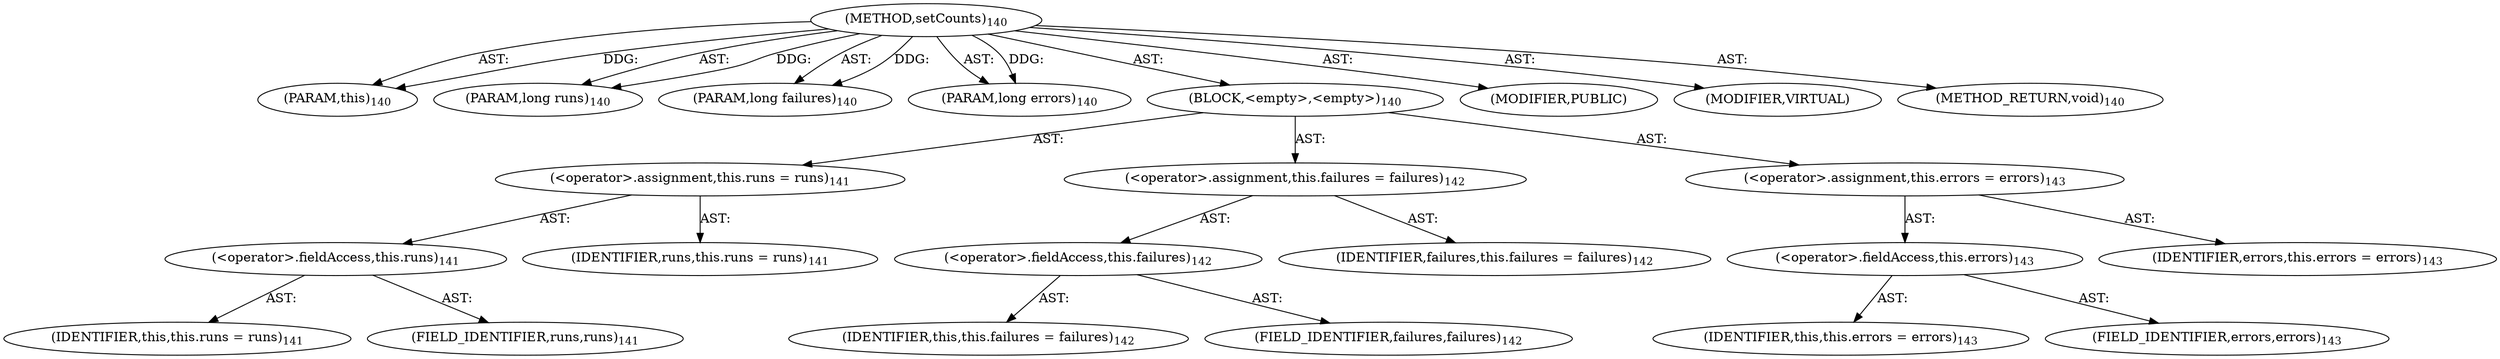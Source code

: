 digraph "setCounts" {  
"111669149703" [label = <(METHOD,setCounts)<SUB>140</SUB>> ]
"115964116992" [label = <(PARAM,this)<SUB>140</SUB>> ]
"115964117009" [label = <(PARAM,long runs)<SUB>140</SUB>> ]
"115964117010" [label = <(PARAM,long failures)<SUB>140</SUB>> ]
"115964117011" [label = <(PARAM,long errors)<SUB>140</SUB>> ]
"25769803783" [label = <(BLOCK,&lt;empty&gt;,&lt;empty&gt;)<SUB>140</SUB>> ]
"30064771104" [label = <(&lt;operator&gt;.assignment,this.runs = runs)<SUB>141</SUB>> ]
"30064771105" [label = <(&lt;operator&gt;.fieldAccess,this.runs)<SUB>141</SUB>> ]
"68719476736" [label = <(IDENTIFIER,this,this.runs = runs)<SUB>141</SUB>> ]
"55834574864" [label = <(FIELD_IDENTIFIER,runs,runs)<SUB>141</SUB>> ]
"68719476766" [label = <(IDENTIFIER,runs,this.runs = runs)<SUB>141</SUB>> ]
"30064771106" [label = <(&lt;operator&gt;.assignment,this.failures = failures)<SUB>142</SUB>> ]
"30064771107" [label = <(&lt;operator&gt;.fieldAccess,this.failures)<SUB>142</SUB>> ]
"68719476737" [label = <(IDENTIFIER,this,this.failures = failures)<SUB>142</SUB>> ]
"55834574865" [label = <(FIELD_IDENTIFIER,failures,failures)<SUB>142</SUB>> ]
"68719476767" [label = <(IDENTIFIER,failures,this.failures = failures)<SUB>142</SUB>> ]
"30064771108" [label = <(&lt;operator&gt;.assignment,this.errors = errors)<SUB>143</SUB>> ]
"30064771109" [label = <(&lt;operator&gt;.fieldAccess,this.errors)<SUB>143</SUB>> ]
"68719476738" [label = <(IDENTIFIER,this,this.errors = errors)<SUB>143</SUB>> ]
"55834574866" [label = <(FIELD_IDENTIFIER,errors,errors)<SUB>143</SUB>> ]
"68719476768" [label = <(IDENTIFIER,errors,this.errors = errors)<SUB>143</SUB>> ]
"133143986197" [label = <(MODIFIER,PUBLIC)> ]
"133143986198" [label = <(MODIFIER,VIRTUAL)> ]
"128849018887" [label = <(METHOD_RETURN,void)<SUB>140</SUB>> ]
  "111669149703" -> "115964116992"  [ label = "AST: "] 
  "111669149703" -> "115964117009"  [ label = "AST: "] 
  "111669149703" -> "115964117010"  [ label = "AST: "] 
  "111669149703" -> "115964117011"  [ label = "AST: "] 
  "111669149703" -> "25769803783"  [ label = "AST: "] 
  "111669149703" -> "133143986197"  [ label = "AST: "] 
  "111669149703" -> "133143986198"  [ label = "AST: "] 
  "111669149703" -> "128849018887"  [ label = "AST: "] 
  "25769803783" -> "30064771104"  [ label = "AST: "] 
  "25769803783" -> "30064771106"  [ label = "AST: "] 
  "25769803783" -> "30064771108"  [ label = "AST: "] 
  "30064771104" -> "30064771105"  [ label = "AST: "] 
  "30064771104" -> "68719476766"  [ label = "AST: "] 
  "30064771105" -> "68719476736"  [ label = "AST: "] 
  "30064771105" -> "55834574864"  [ label = "AST: "] 
  "30064771106" -> "30064771107"  [ label = "AST: "] 
  "30064771106" -> "68719476767"  [ label = "AST: "] 
  "30064771107" -> "68719476737"  [ label = "AST: "] 
  "30064771107" -> "55834574865"  [ label = "AST: "] 
  "30064771108" -> "30064771109"  [ label = "AST: "] 
  "30064771108" -> "68719476768"  [ label = "AST: "] 
  "30064771109" -> "68719476738"  [ label = "AST: "] 
  "30064771109" -> "55834574866"  [ label = "AST: "] 
  "111669149703" -> "115964116992"  [ label = "DDG: "] 
  "111669149703" -> "115964117009"  [ label = "DDG: "] 
  "111669149703" -> "115964117010"  [ label = "DDG: "] 
  "111669149703" -> "115964117011"  [ label = "DDG: "] 
}
